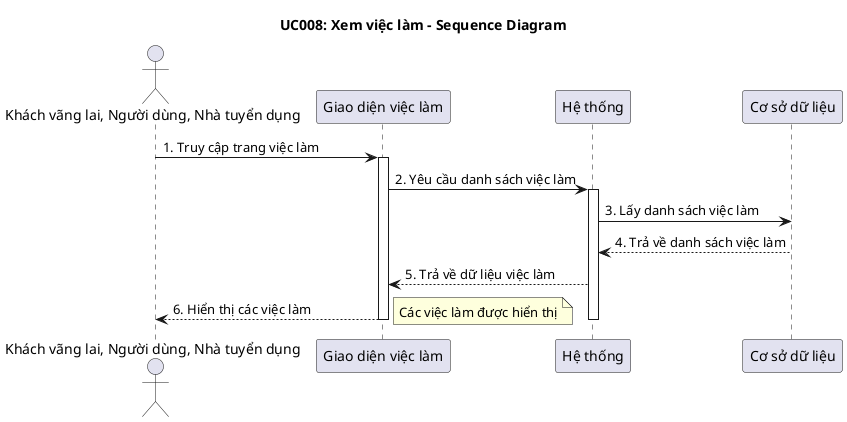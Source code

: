 @startuml UC008_JobList_Sequence_Diagram
 title UC008: Xem việc làm - Sequence Diagram

actor "Khách vãng lai, Người dùng, Nhà tuyển dụng" as User
participant "Giao diện việc làm" as UI
participant "Hệ thống" as System
participant "Cơ sở dữ liệu" as DB

User -> UI: 1. Truy cập trang việc làm
activate UI
UI -> System: 2. Yêu cầu danh sách việc làm
activate System
System -> DB: 3. Lấy danh sách việc làm
DB --> System: 4. Trả về danh sách việc làm
System --> UI: 5. Trả về dữ liệu việc làm
UI --> User: 6. Hiển thị các việc làm
note right: Các việc làm được hiển thị

deactivate DB
deactivate System
deactivate UI

@enduml